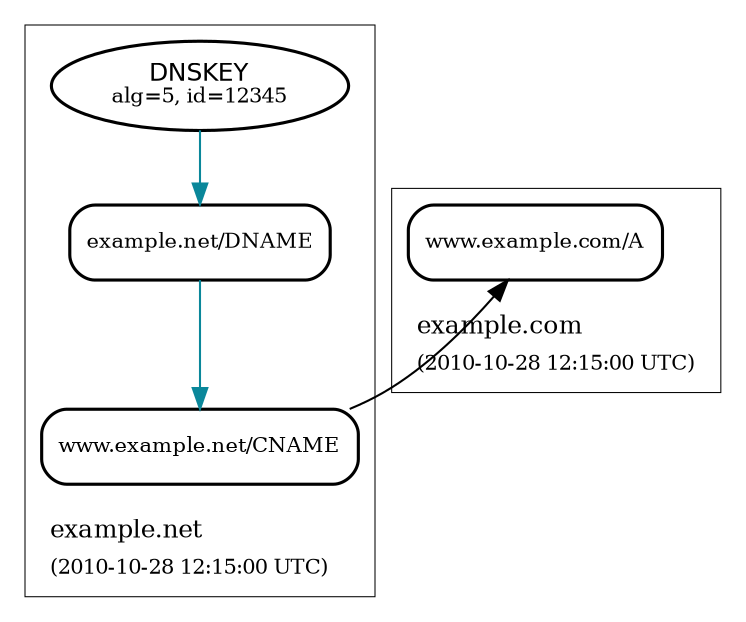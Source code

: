 digraph {
	graph [rankdir="BT"]
	subgraph "cluster_a" {
		graph [label=<<TABLE BORDER="0"><TR><TD ALIGN="LEFT"><FONT POINT-SIZE="12">example.net</FONT></TD></TR><TR><TD ALIGN="LEFT"><FONT POINT-SIZE="10">(2010-10-28 12:15:00 UTC)</FONT></TD></TR></TABLE>>, labeljust="l", penwidth="0.5"]
		a [label=<<FONT POINT-SIZE="12" FACE="Helvetica">DNSKEY</FONT><BR/><FONT POINT-SIZE="10">alg=5, id=12345</FONT>>, penwidth="1.5"]
		b [label="example.net/DNAME", fontsize="10", shape="rectangle", style="rounded", penwidth="1.5"]
		c [label="www.example.net/CNAME", fontsize="10", shape="rectangle", style="rounded", penwidth="1.5"]
		b -> a [color="#0a879a", dir="back"]
		c -> b [color="#0a879a", dir="back"]
	}
	subgraph "cluster_b" {
		graph [label=<<TABLE BORDER="0"><TR><TD ALIGN="LEFT"><FONT POINT-SIZE="12">example.com</FONT></TD></TR><TR><TD ALIGN="LEFT"><FONT POINT-SIZE="10">(2010-10-28 12:15:00 UTC)</FONT></TD></TR></TABLE>>, labeljust="l", penwidth="0.5"]
		d [label="www.example.com/A", fontsize="10", shape="rectangle", style="rounded", penwidth="1.5"]
	}
	c -> d
}
